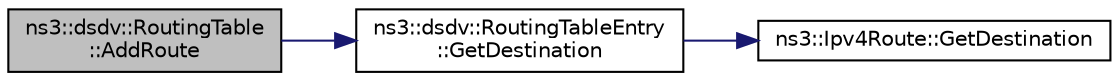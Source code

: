 digraph "ns3::dsdv::RoutingTable::AddRoute"
{
 // LATEX_PDF_SIZE
  edge [fontname="Helvetica",fontsize="10",labelfontname="Helvetica",labelfontsize="10"];
  node [fontname="Helvetica",fontsize="10",shape=record];
  rankdir="LR";
  Node1 [label="ns3::dsdv::RoutingTable\l::AddRoute",height=0.2,width=0.4,color="black", fillcolor="grey75", style="filled", fontcolor="black",tooltip="Add routing table entry if it doesn't yet exist in routing table."];
  Node1 -> Node2 [color="midnightblue",fontsize="10",style="solid",fontname="Helvetica"];
  Node2 [label="ns3::dsdv::RoutingTableEntry\l::GetDestination",height=0.2,width=0.4,color="black", fillcolor="white", style="filled",URL="$classns3_1_1dsdv_1_1_routing_table_entry.html#a4a8caaee4d73a822c1a1b9d55288cb2e",tooltip="Get destination IP address."];
  Node2 -> Node3 [color="midnightblue",fontsize="10",style="solid",fontname="Helvetica"];
  Node3 [label="ns3::Ipv4Route::GetDestination",height=0.2,width=0.4,color="black", fillcolor="white", style="filled",URL="$classns3_1_1_ipv4_route.html#a04dd58edab88c7d4cdf36719ec5ba729",tooltip=" "];
}
